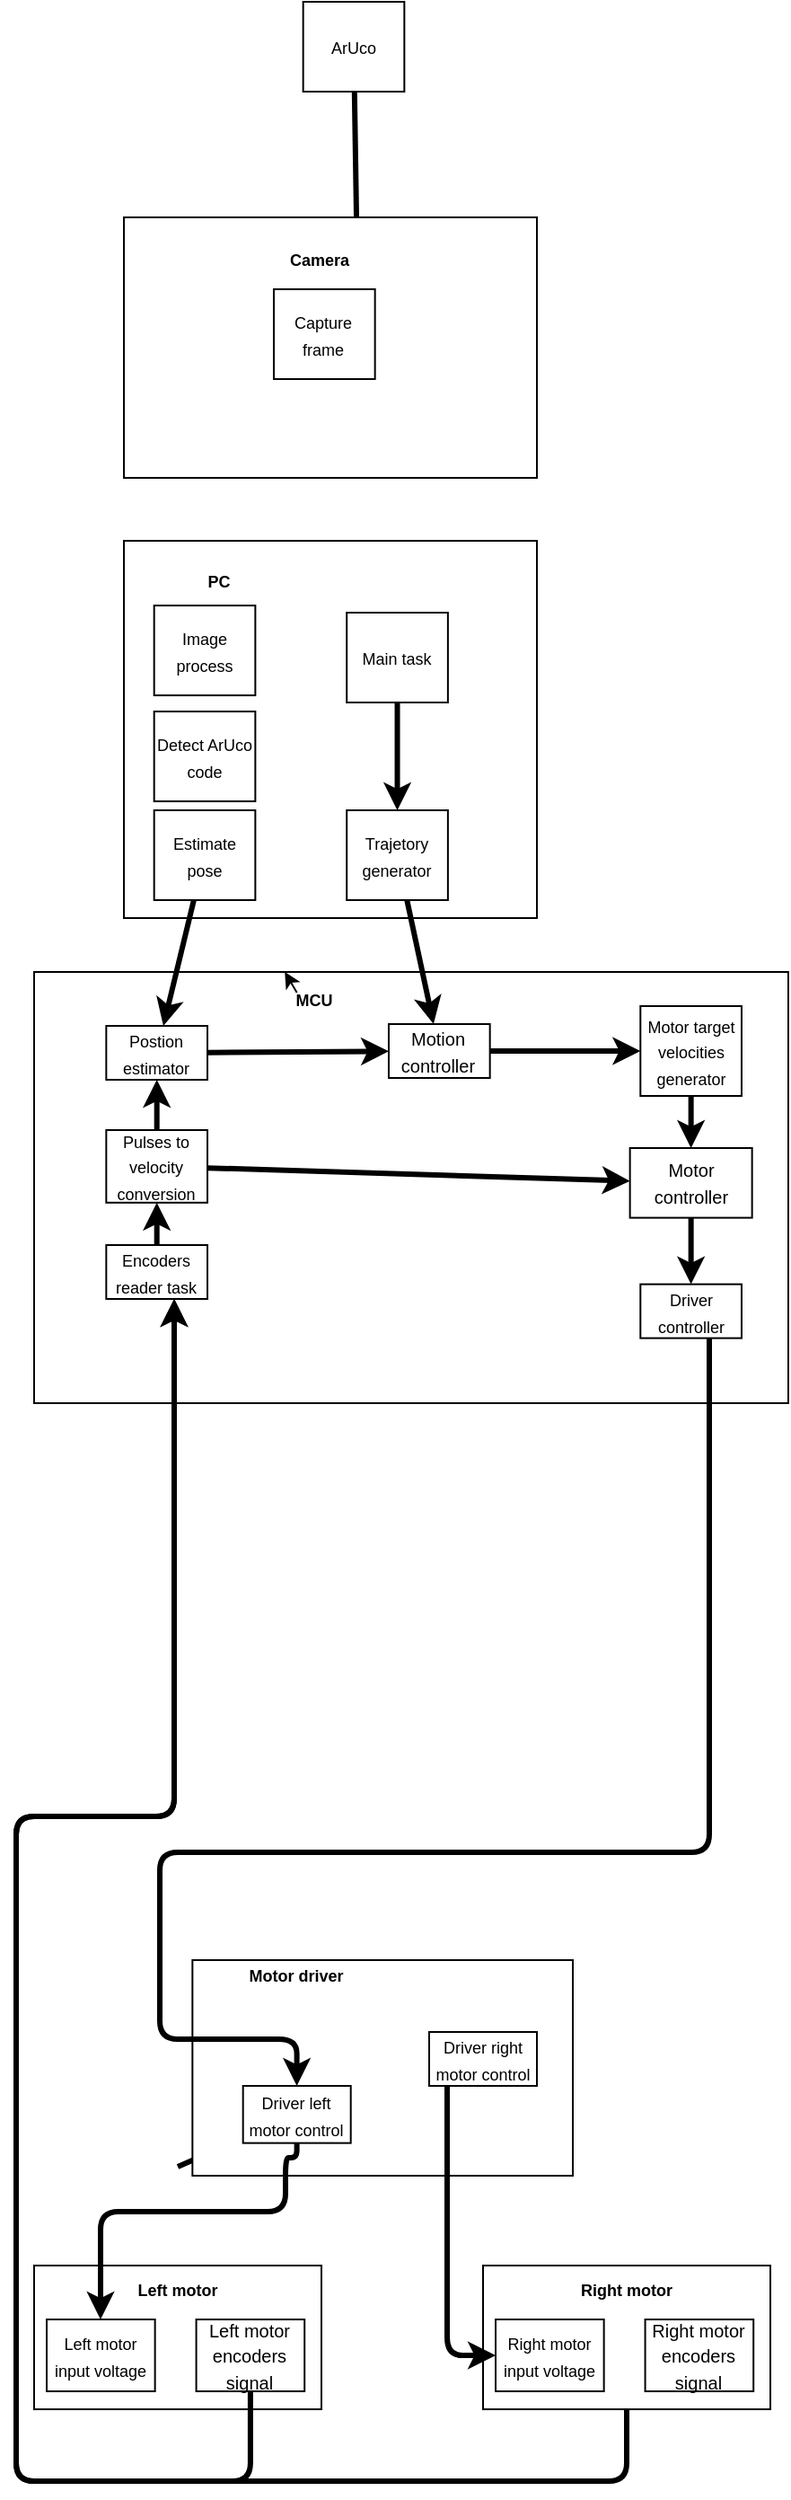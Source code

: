 <mxfile>
    <diagram id="l27_RHs7Inlry4CoIQ_y" name="Page-1">
        <mxGraphModel dx="747" dy="532" grid="1" gridSize="10" guides="1" tooltips="1" connect="1" arrows="1" fold="1" page="1" pageScale="1" pageWidth="850" pageHeight="1100" math="0" shadow="0">
            <root>
                <mxCell id="0"/>
                <mxCell id="1" parent="0"/>
                <mxCell id="174" value="" style="whiteSpace=wrap;html=1;rounded=0;glass=0;sketch=0;strokeColor=#000000;fontSize=9;fontColor=#000000;fillColor=#FFFFFF;" vertex="1" parent="1">
                    <mxGeometry x="110" y="320.02" width="230" height="209.98" as="geometry"/>
                </mxCell>
                <mxCell id="162" value="" style="whiteSpace=wrap;html=1;rounded=0;glass=0;sketch=0;strokeColor=#000000;fontSize=9;fontColor=#000000;fillColor=#FFFFFF;" vertex="1" parent="1">
                    <mxGeometry x="60" y="560" width="420" height="240" as="geometry"/>
                </mxCell>
                <mxCell id="147" value="" style="group" vertex="1" connectable="0" parent="1">
                    <mxGeometry x="60" y="1280" width="160" height="80" as="geometry"/>
                </mxCell>
                <mxCell id="146" value="" style="whiteSpace=wrap;html=1;rounded=0;glass=0;sketch=0;strokeColor=#000000;fontSize=9;fontColor=#000000;fillColor=#FFFFFF;" vertex="1" parent="147">
                    <mxGeometry width="160" height="80" as="geometry"/>
                </mxCell>
                <mxCell id="107" value="&lt;b&gt;Left motor&lt;/b&gt;" style="text;strokeColor=none;align=center;fillColor=none;html=1;verticalAlign=middle;whiteSpace=wrap;rounded=0;glass=0;sketch=0;fontSize=9;fontColor=#000000;" parent="147" vertex="1">
                    <mxGeometry x="47.88" y="10" width="64.231" height="7.57" as="geometry"/>
                </mxCell>
                <mxCell id="93" value="&lt;font style=&quot;font-size: 9px;&quot; color=&quot;#000000&quot;&gt;Left motor input voltage&lt;/font&gt;" style="text;strokeColor=#000000;align=center;fillColor=#FFFFFF;html=1;verticalAlign=middle;whiteSpace=wrap;rounded=0;glass=0;" parent="147" vertex="1">
                    <mxGeometry x="7.01" y="30" width="60.31" height="40" as="geometry"/>
                </mxCell>
                <mxCell id="102" value="&lt;font size=&quot;1&quot; color=&quot;#000000&quot;&gt;Left motor encoders signal&lt;/font&gt;" style="text;strokeColor=#000000;align=center;fillColor=#FFFFFF;html=1;verticalAlign=middle;whiteSpace=wrap;rounded=0;glass=0;" parent="147" vertex="1">
                    <mxGeometry x="90.29" y="30.01" width="60.31" height="39.99" as="geometry"/>
                </mxCell>
                <mxCell id="125" style="edgeStyle=none;html=1;strokeColor=#000000;strokeWidth=3;fontSize=9;fontColor=#000000;startArrow=classic;startFill=1;endArrow=none;endFill=0;" parent="1" source="95" target="120" edge="1">
                    <mxGeometry relative="1" as="geometry">
                        <Array as="points"/>
                    </mxGeometry>
                </mxCell>
                <mxCell id="111" value="" style="edgeStyle=none;orthogonalLoop=1;jettySize=auto;html=1;strokeColor=#000000;strokeWidth=3;fontSize=9;fontColor=#000000;startArrow=classic;startFill=1;endArrow=none;endFill=0;" parent="1" source="81" edge="1">
                    <mxGeometry width="80" relative="1" as="geometry">
                        <mxPoint x="190" y="1272.52" as="sourcePoint"/>
                        <mxPoint x="140" y="1225" as="targetPoint"/>
                        <Array as="points"/>
                    </mxGeometry>
                </mxCell>
                <mxCell id="121" style="edgeStyle=none;html=1;strokeColor=#000000;strokeWidth=3;fontSize=9;fontColor=#000000;startArrow=classic;startFill=1;endArrow=none;endFill=0;" parent="1" target="168" edge="1">
                    <mxGeometry relative="1" as="geometry">
                        <Array as="points"/>
                        <mxPoint x="239.83" y="159.98" as="sourcePoint"/>
                        <mxPoint x="209.83" y="89.509" as="targetPoint"/>
                    </mxGeometry>
                </mxCell>
                <mxCell id="118" value="&lt;font style=&quot;font-size: 9px;&quot; color=&quot;#000000&quot;&gt;Estimate pose&lt;br&gt;&lt;/font&gt;" style="text;strokeColor=#000000;align=center;fillColor=#FFFFFF;html=1;verticalAlign=middle;whiteSpace=wrap;rounded=0;glass=0;" parent="1" vertex="1">
                    <mxGeometry x="126.84" y="470" width="56.34" height="50" as="geometry"/>
                </mxCell>
                <mxCell id="124" style="edgeStyle=none;html=1;strokeColor=#000000;strokeWidth=3;fontSize=9;fontColor=#000000;startArrow=classic;startFill=1;endArrow=none;endFill=0;" parent="1" source="120" target="122" edge="1">
                    <mxGeometry relative="1" as="geometry"/>
                </mxCell>
                <mxCell id="120" value="&lt;font style=&quot;font-size: 9px;&quot; color=&quot;#000000&quot;&gt;Trajetory generator&lt;br&gt;&lt;/font&gt;" style="text;strokeColor=#000000;align=center;fillColor=#FFFFFF;html=1;verticalAlign=middle;whiteSpace=wrap;rounded=0;glass=0;" parent="1" vertex="1">
                    <mxGeometry x="234.1" y="470.0" width="56.34" height="50" as="geometry"/>
                </mxCell>
                <mxCell id="122" value="&lt;font style=&quot;font-size: 9px;&quot; color=&quot;#000000&quot;&gt;Main task&lt;br&gt;&lt;/font&gt;" style="text;strokeColor=#000000;align=center;fillColor=#FFFFFF;html=1;verticalAlign=middle;whiteSpace=wrap;rounded=0;glass=0;" parent="1" vertex="1">
                    <mxGeometry x="234.1" y="360.0" width="56.34" height="50" as="geometry"/>
                </mxCell>
                <mxCell id="130" value="" style="whiteSpace=wrap;html=1;rounded=0;glass=0;sketch=0;strokeColor=#000000;fontSize=9;fontColor=#000000;fillColor=#FFFFFF;" vertex="1" parent="1">
                    <mxGeometry x="148.17" y="1110" width="211.83" height="120" as="geometry"/>
                </mxCell>
                <mxCell id="81" value="&lt;font style=&quot;font-size: 9px;&quot; color=&quot;#000000&quot;&gt;Driver left motor control&lt;/font&gt;" style="text;strokeColor=#000000;align=center;fillColor=#FFFFFF;html=1;verticalAlign=middle;whiteSpace=wrap;rounded=0;glass=0;" parent="1" vertex="1">
                    <mxGeometry x="176.34" y="1180.0" width="60" height="31.82" as="geometry"/>
                </mxCell>
                <mxCell id="83" value="&lt;font style=&quot;font-size: 9px;&quot; color=&quot;#000000&quot;&gt;Driver right motor control&lt;/font&gt;" style="text;strokeColor=#000000;align=center;fillColor=#FFFFFF;html=1;verticalAlign=middle;whiteSpace=wrap;rounded=0;glass=0;" parent="1" vertex="1">
                    <mxGeometry x="280" y="1150.0" width="60" height="30" as="geometry"/>
                </mxCell>
                <mxCell id="133" value="&lt;b&gt;Motor driver&lt;/b&gt;" style="text;strokeColor=none;align=center;fillColor=none;html=1;verticalAlign=middle;whiteSpace=wrap;rounded=0;glass=0;sketch=0;fontSize=9;fontColor=#000000;" vertex="1" parent="1">
                    <mxGeometry x="176.34" y="1114" width="60" height="10" as="geometry"/>
                </mxCell>
                <mxCell id="148" value="" style="group" vertex="1" connectable="0" parent="1">
                    <mxGeometry x="310" y="1280" width="160" height="80" as="geometry"/>
                </mxCell>
                <mxCell id="149" value="" style="whiteSpace=wrap;html=1;rounded=0;glass=0;sketch=0;strokeColor=#000000;fontSize=9;fontColor=#000000;fillColor=#FFFFFF;" vertex="1" parent="148">
                    <mxGeometry width="160" height="80" as="geometry"/>
                </mxCell>
                <mxCell id="150" value="&lt;b&gt;Right motor&lt;/b&gt;" style="text;strokeColor=none;align=center;fillColor=none;html=1;verticalAlign=middle;whiteSpace=wrap;rounded=0;glass=0;sketch=0;fontSize=9;fontColor=#000000;" vertex="1" parent="148">
                    <mxGeometry x="47.88" y="10" width="64.231" height="7.57" as="geometry"/>
                </mxCell>
                <mxCell id="151" value="&lt;font style=&quot;font-size: 9px;&quot; color=&quot;#000000&quot;&gt;Right motor input voltage&lt;/font&gt;" style="text;strokeColor=#000000;align=center;fillColor=#FFFFFF;html=1;verticalAlign=middle;whiteSpace=wrap;rounded=0;glass=0;" vertex="1" parent="148">
                    <mxGeometry x="7.01" y="30" width="60.31" height="40" as="geometry"/>
                </mxCell>
                <mxCell id="152" value="&lt;font size=&quot;1&quot; color=&quot;#000000&quot;&gt;Right motor encoders signal&lt;/font&gt;" style="text;strokeColor=#000000;align=center;fillColor=#FFFFFF;html=1;verticalAlign=middle;whiteSpace=wrap;rounded=0;glass=0;" vertex="1" parent="148">
                    <mxGeometry x="90.29" y="30.01" width="60.31" height="39.99" as="geometry"/>
                </mxCell>
                <mxCell id="153" style="edgeStyle=orthogonalEdgeStyle;html=1;fontSize=9;fontColor=#000000;startArrow=none;startFill=0;endArrow=classic;endFill=1;strokeColor=#000000;strokeWidth=3;" edge="1" parent="1" source="83" target="151">
                    <mxGeometry relative="1" as="geometry">
                        <Array as="points">
                            <mxPoint x="290" y="1196"/>
                            <mxPoint x="290" y="1240"/>
                        </Array>
                        <mxPoint x="250" y="1164.1" as="sourcePoint"/>
                        <mxPoint x="327.01" y="1130" as="targetPoint"/>
                    </mxGeometry>
                </mxCell>
                <mxCell id="154" style="edgeStyle=orthogonalEdgeStyle;html=1;fontSize=9;fontColor=#000000;startArrow=none;startFill=0;endArrow=classic;endFill=1;strokeColor=#000000;strokeWidth=3;" edge="1" parent="1" source="81" target="93">
                    <mxGeometry relative="1" as="geometry">
                        <Array as="points">
                            <mxPoint x="206" y="1220"/>
                            <mxPoint x="200" y="1220"/>
                            <mxPoint x="200" y="1250"/>
                            <mxPoint x="97" y="1250"/>
                        </Array>
                        <mxPoint x="250" y="1150" as="sourcePoint"/>
                        <mxPoint x="327.01" y="1193.8" as="targetPoint"/>
                    </mxGeometry>
                </mxCell>
                <mxCell id="156" style="edgeStyle=orthogonalEdgeStyle;html=1;fontSize=9;fontColor=#000000;startArrow=none;startFill=0;endArrow=classic;endFill=1;strokeColor=#000000;strokeWidth=3;" edge="1" parent="1" source="102" target="100">
                    <mxGeometry relative="1" as="geometry">
                        <Array as="points">
                            <mxPoint x="180" y="1400"/>
                            <mxPoint x="50" y="1400"/>
                            <mxPoint x="50" y="1030"/>
                            <mxPoint x="138" y="1030"/>
                        </Array>
                        <mxPoint x="469.65" y="1130" as="sourcePoint"/>
                        <mxPoint x="546.66" y="1100" as="targetPoint"/>
                    </mxGeometry>
                </mxCell>
                <mxCell id="157" style="edgeStyle=orthogonalEdgeStyle;html=1;fontSize=9;fontColor=#000000;startArrow=none;startFill=0;endArrow=classic;endFill=1;strokeColor=#000000;strokeWidth=3;" edge="1" parent="1" source="149" target="100">
                    <mxGeometry relative="1" as="geometry">
                        <Array as="points">
                            <mxPoint x="390" y="1400"/>
                            <mxPoint x="50" y="1400"/>
                            <mxPoint x="50" y="1030"/>
                            <mxPoint x="138" y="1030"/>
                        </Array>
                        <mxPoint x="488.94" y="1226" as="sourcePoint"/>
                        <mxPoint x="166.34" y="1070" as="targetPoint"/>
                    </mxGeometry>
                </mxCell>
                <mxCell id="160" value="" style="edgeStyle=orthogonalEdgeStyle;orthogonalLoop=1;jettySize=auto;html=1;endArrow=none;endFill=0;jumpSize=12;strokeWidth=3;endSize=6;startArrow=classic;startFill=1;strokeColor=#000000;" edge="1" parent="1" source="81" target="126">
                    <mxGeometry width="80" relative="1" as="geometry">
                        <mxPoint x="-33.099" y="898.29" as="sourcePoint"/>
                        <mxPoint x="448" y="967.52" as="targetPoint"/>
                        <Array as="points">
                            <mxPoint x="130" y="1154"/>
                            <mxPoint x="130" y="1050"/>
                            <mxPoint x="436" y="1050"/>
                        </Array>
                    </mxGeometry>
                </mxCell>
                <mxCell id="161" value="" style="group" vertex="1" connectable="0" parent="1">
                    <mxGeometry x="80" y="580" width="400" height="293.81" as="geometry"/>
                </mxCell>
                <mxCell id="99" value="&lt;font style=&quot;font-size: 9px;&quot; color=&quot;#000000&quot;&gt;Pulses to velocity conversion&lt;/font&gt;" style="text;strokeColor=#000000;align=center;fillColor=#FFFFFF;html=1;verticalAlign=middle;whiteSpace=wrap;rounded=0;glass=0;" parent="161" vertex="1">
                    <mxGeometry x="20.17" y="68" width="56.34" height="40.4" as="geometry"/>
                </mxCell>
                <mxCell id="100" value="&lt;font style=&quot;font-size: 9px;&quot; color=&quot;#000000&quot;&gt;Encoders reader task&lt;/font&gt;" style="text;strokeColor=#000000;align=center;fillColor=#FFFFFF;html=1;verticalAlign=middle;whiteSpace=wrap;rounded=0;glass=0;" parent="161" vertex="1">
                    <mxGeometry x="20.17" y="132.0" width="56.34" height="30" as="geometry"/>
                </mxCell>
                <mxCell id="95" value="&lt;font size=&quot;1&quot; color=&quot;#000000&quot;&gt;Motion controller&lt;/font&gt;" style="text;strokeColor=#000000;align=center;fillColor=#FFFFFF;html=1;verticalAlign=middle;whiteSpace=wrap;rounded=0;glass=0;" parent="161" vertex="1">
                    <mxGeometry x="177.49" y="9.0" width="56.34" height="30" as="geometry"/>
                </mxCell>
                <mxCell id="97" value="&lt;font style=&quot;font-size: 9px;&quot; color=&quot;#000000&quot;&gt;Motor target&lt;br&gt;velocities&lt;br&gt;generator&lt;br&gt;&lt;/font&gt;" style="text;strokeColor=#000000;align=center;fillColor=#FFFFFF;html=1;verticalAlign=middle;whiteSpace=wrap;rounded=0;glass=0;" parent="161" vertex="1">
                    <mxGeometry x="317.65" y="-1" width="56.34" height="50" as="geometry"/>
                </mxCell>
                <mxCell id="98" value="&lt;font size=&quot;1&quot; color=&quot;#000000&quot;&gt;Motor controller&lt;/font&gt;" style="text;strokeColor=#000000;align=center;fillColor=#FFFFFF;html=1;verticalAlign=middle;whiteSpace=wrap;rounded=0;glass=0;" parent="161" vertex="1">
                    <mxGeometry x="311.82" y="78" width="68" height="38.81" as="geometry"/>
                </mxCell>
                <mxCell id="126" value="&lt;font style=&quot;font-size: 9px;&quot; color=&quot;#000000&quot;&gt;Driver controller&lt;/font&gt;" style="text;strokeColor=#000000;align=center;fillColor=#FFFFFF;html=1;verticalAlign=middle;whiteSpace=wrap;rounded=0;glass=0;" parent="161" vertex="1">
                    <mxGeometry x="317.65" y="153.81" width="56.34" height="30" as="geometry"/>
                </mxCell>
                <mxCell id="116" style="edgeStyle=none;html=1;strokeColor=#000000;strokeWidth=3;fontSize=9;fontColor=#000000;startArrow=none;startFill=0;endArrow=classic;endFill=1;" parent="161" source="100" target="99" edge="1">
                    <mxGeometry relative="1" as="geometry"/>
                </mxCell>
                <mxCell id="114" style="edgeStyle=none;html=1;strokeColor=#000000;strokeWidth=3;fontSize=9;fontColor=#000000;startArrow=none;startFill=0;endArrow=classic;endFill=1;" parent="161" source="95" target="97" edge="1">
                    <mxGeometry relative="1" as="geometry"/>
                </mxCell>
                <mxCell id="119" style="edgeStyle=none;html=1;strokeColor=#000000;strokeWidth=3;fontSize=9;fontColor=#000000;startArrow=none;startFill=0;endArrow=classic;endFill=1;" parent="161" source="99" target="98" edge="1">
                    <mxGeometry relative="1" as="geometry"/>
                </mxCell>
                <mxCell id="115" style="edgeStyle=none;html=1;strokeColor=#000000;strokeWidth=3;fontSize=9;fontColor=#000000;startArrow=none;startFill=0;endArrow=classic;endFill=1;" parent="161" source="97" target="98" edge="1">
                    <mxGeometry relative="1" as="geometry"/>
                </mxCell>
                <mxCell id="129" style="edgeStyle=none;html=1;strokeColor=#000000;strokeWidth=3;fontSize=9;fontColor=#000000;startArrow=none;startFill=0;endArrow=classic;endFill=1;exitX=0.5;exitY=1;exitDx=0;exitDy=0;entryX=0.5;entryY=0;entryDx=0;entryDy=0;" parent="161" source="98" target="126" edge="1">
                    <mxGeometry relative="1" as="geometry">
                        <mxPoint x="350.99" y="357.004" as="sourcePoint"/>
                        <mxPoint x="544.3" y="367.601" as="targetPoint"/>
                    </mxGeometry>
                </mxCell>
                <mxCell id="178" style="edgeStyle=none;html=1;exitX=0.25;exitY=0;exitDx=0;exitDy=0;" edge="1" parent="1" source="163" target="162">
                    <mxGeometry relative="1" as="geometry"/>
                </mxCell>
                <mxCell id="163" value="&lt;b&gt;MCU&lt;/b&gt;" style="text;strokeColor=none;align=center;fillColor=none;html=1;verticalAlign=middle;whiteSpace=wrap;rounded=0;glass=0;sketch=0;fontSize=9;fontColor=#000000;" vertex="1" parent="1">
                    <mxGeometry x="196.34" y="571.48" width="40" height="8.52" as="geometry"/>
                </mxCell>
                <mxCell id="96" value="&lt;font style=&quot;font-size: 9px;&quot; color=&quot;#000000&quot;&gt;Postion&lt;br&gt;estimator&lt;/font&gt;" style="text;strokeColor=#000000;align=center;fillColor=#FFFFFF;html=1;verticalAlign=middle;whiteSpace=wrap;rounded=0;glass=0;" parent="1" vertex="1">
                    <mxGeometry x="100.17" y="590" width="56.34" height="30" as="geometry"/>
                </mxCell>
                <mxCell id="117" style="edgeStyle=none;html=1;strokeColor=#000000;strokeWidth=3;fontSize=9;fontColor=#000000;startArrow=none;startFill=0;endArrow=classic;endFill=1;" parent="1" source="99" target="96" edge="1">
                    <mxGeometry relative="1" as="geometry"/>
                </mxCell>
                <mxCell id="112" style="edgeStyle=none;html=1;strokeColor=#000000;strokeWidth=3;fontSize=9;fontColor=#000000;startArrow=none;startFill=0;endArrow=classic;endFill=1;" parent="1" source="96" target="95" edge="1">
                    <mxGeometry relative="1" as="geometry"/>
                </mxCell>
                <mxCell id="168" value="&lt;font style=&quot;font-size: 9px;&quot; color=&quot;#000000&quot;&gt;ArUco&lt;br&gt;&lt;/font&gt;" style="text;strokeColor=#000000;align=center;fillColor=#FFFFFF;html=1;verticalAlign=middle;whiteSpace=wrap;rounded=0;glass=0;" vertex="1" parent="1">
                    <mxGeometry x="209.83" y="20.0" width="56.34" height="50" as="geometry"/>
                </mxCell>
                <mxCell id="169" value="&lt;font style=&quot;font-size: 9px;&quot; color=&quot;#000000&quot;&gt;Image process&lt;br&gt;&lt;/font&gt;" style="text;strokeColor=#000000;align=center;fillColor=#FFFFFF;html=1;verticalAlign=middle;whiteSpace=wrap;rounded=0;glass=0;" vertex="1" parent="1">
                    <mxGeometry x="126.84" y="356.04" width="56.34" height="50" as="geometry"/>
                </mxCell>
                <mxCell id="170" value="" style="whiteSpace=wrap;html=1;rounded=0;glass=0;sketch=0;strokeColor=#000000;fontSize=9;fontColor=#000000;fillColor=#FFFFFF;" vertex="1" parent="1">
                    <mxGeometry x="110.0" y="139.98" width="230" height="145" as="geometry"/>
                </mxCell>
                <mxCell id="171" value="&lt;font style=&quot;font-size: 9px;&quot; color=&quot;#000000&quot;&gt;Capture frame&lt;br&gt;&lt;/font&gt;" style="text;strokeColor=#000000;align=center;fillColor=#FFFFFF;html=1;verticalAlign=middle;whiteSpace=wrap;rounded=0;glass=0;" vertex="1" parent="1">
                    <mxGeometry x="193.49" y="179.98" width="56.34" height="50" as="geometry"/>
                </mxCell>
                <mxCell id="173" value="&lt;b&gt;Camera&lt;/b&gt;" style="text;strokeColor=none;align=center;fillColor=none;html=1;verticalAlign=middle;whiteSpace=wrap;rounded=0;glass=0;sketch=0;fontSize=9;fontColor=#000000;" vertex="1" parent="1">
                    <mxGeometry x="198.92" y="159.98" width="40" height="8.52" as="geometry"/>
                </mxCell>
                <mxCell id="176" value="&lt;b&gt;PC&lt;/b&gt;" style="text;strokeColor=none;align=center;fillColor=none;html=1;verticalAlign=middle;whiteSpace=wrap;rounded=0;glass=0;sketch=0;fontSize=9;fontColor=#000000;" vertex="1" parent="1">
                    <mxGeometry x="143.18" y="339" width="40" height="8.52" as="geometry"/>
                </mxCell>
                <mxCell id="177" value="&lt;font style=&quot;font-size: 9px;&quot; color=&quot;#000000&quot;&gt;Detect ArUco&lt;br&gt;code&lt;br&gt;&lt;/font&gt;" style="text;strokeColor=#000000;align=center;fillColor=#FFFFFF;html=1;verticalAlign=middle;whiteSpace=wrap;rounded=0;glass=0;" vertex="1" parent="1">
                    <mxGeometry x="126.84" y="415.02" width="56.34" height="50" as="geometry"/>
                </mxCell>
                <mxCell id="181" style="edgeStyle=none;html=1;strokeColor=#000000;strokeWidth=3;fontSize=9;fontColor=#000000;startArrow=classic;startFill=1;endArrow=none;endFill=0;" edge="1" parent="1" source="96" target="118">
                    <mxGeometry relative="1" as="geometry">
                        <Array as="points"/>
                        <mxPoint x="180.001" y="610.24" as="sourcePoint"/>
                        <mxPoint x="165.195" y="541.24" as="targetPoint"/>
                    </mxGeometry>
                </mxCell>
            </root>
        </mxGraphModel>
    </diagram>
</mxfile>